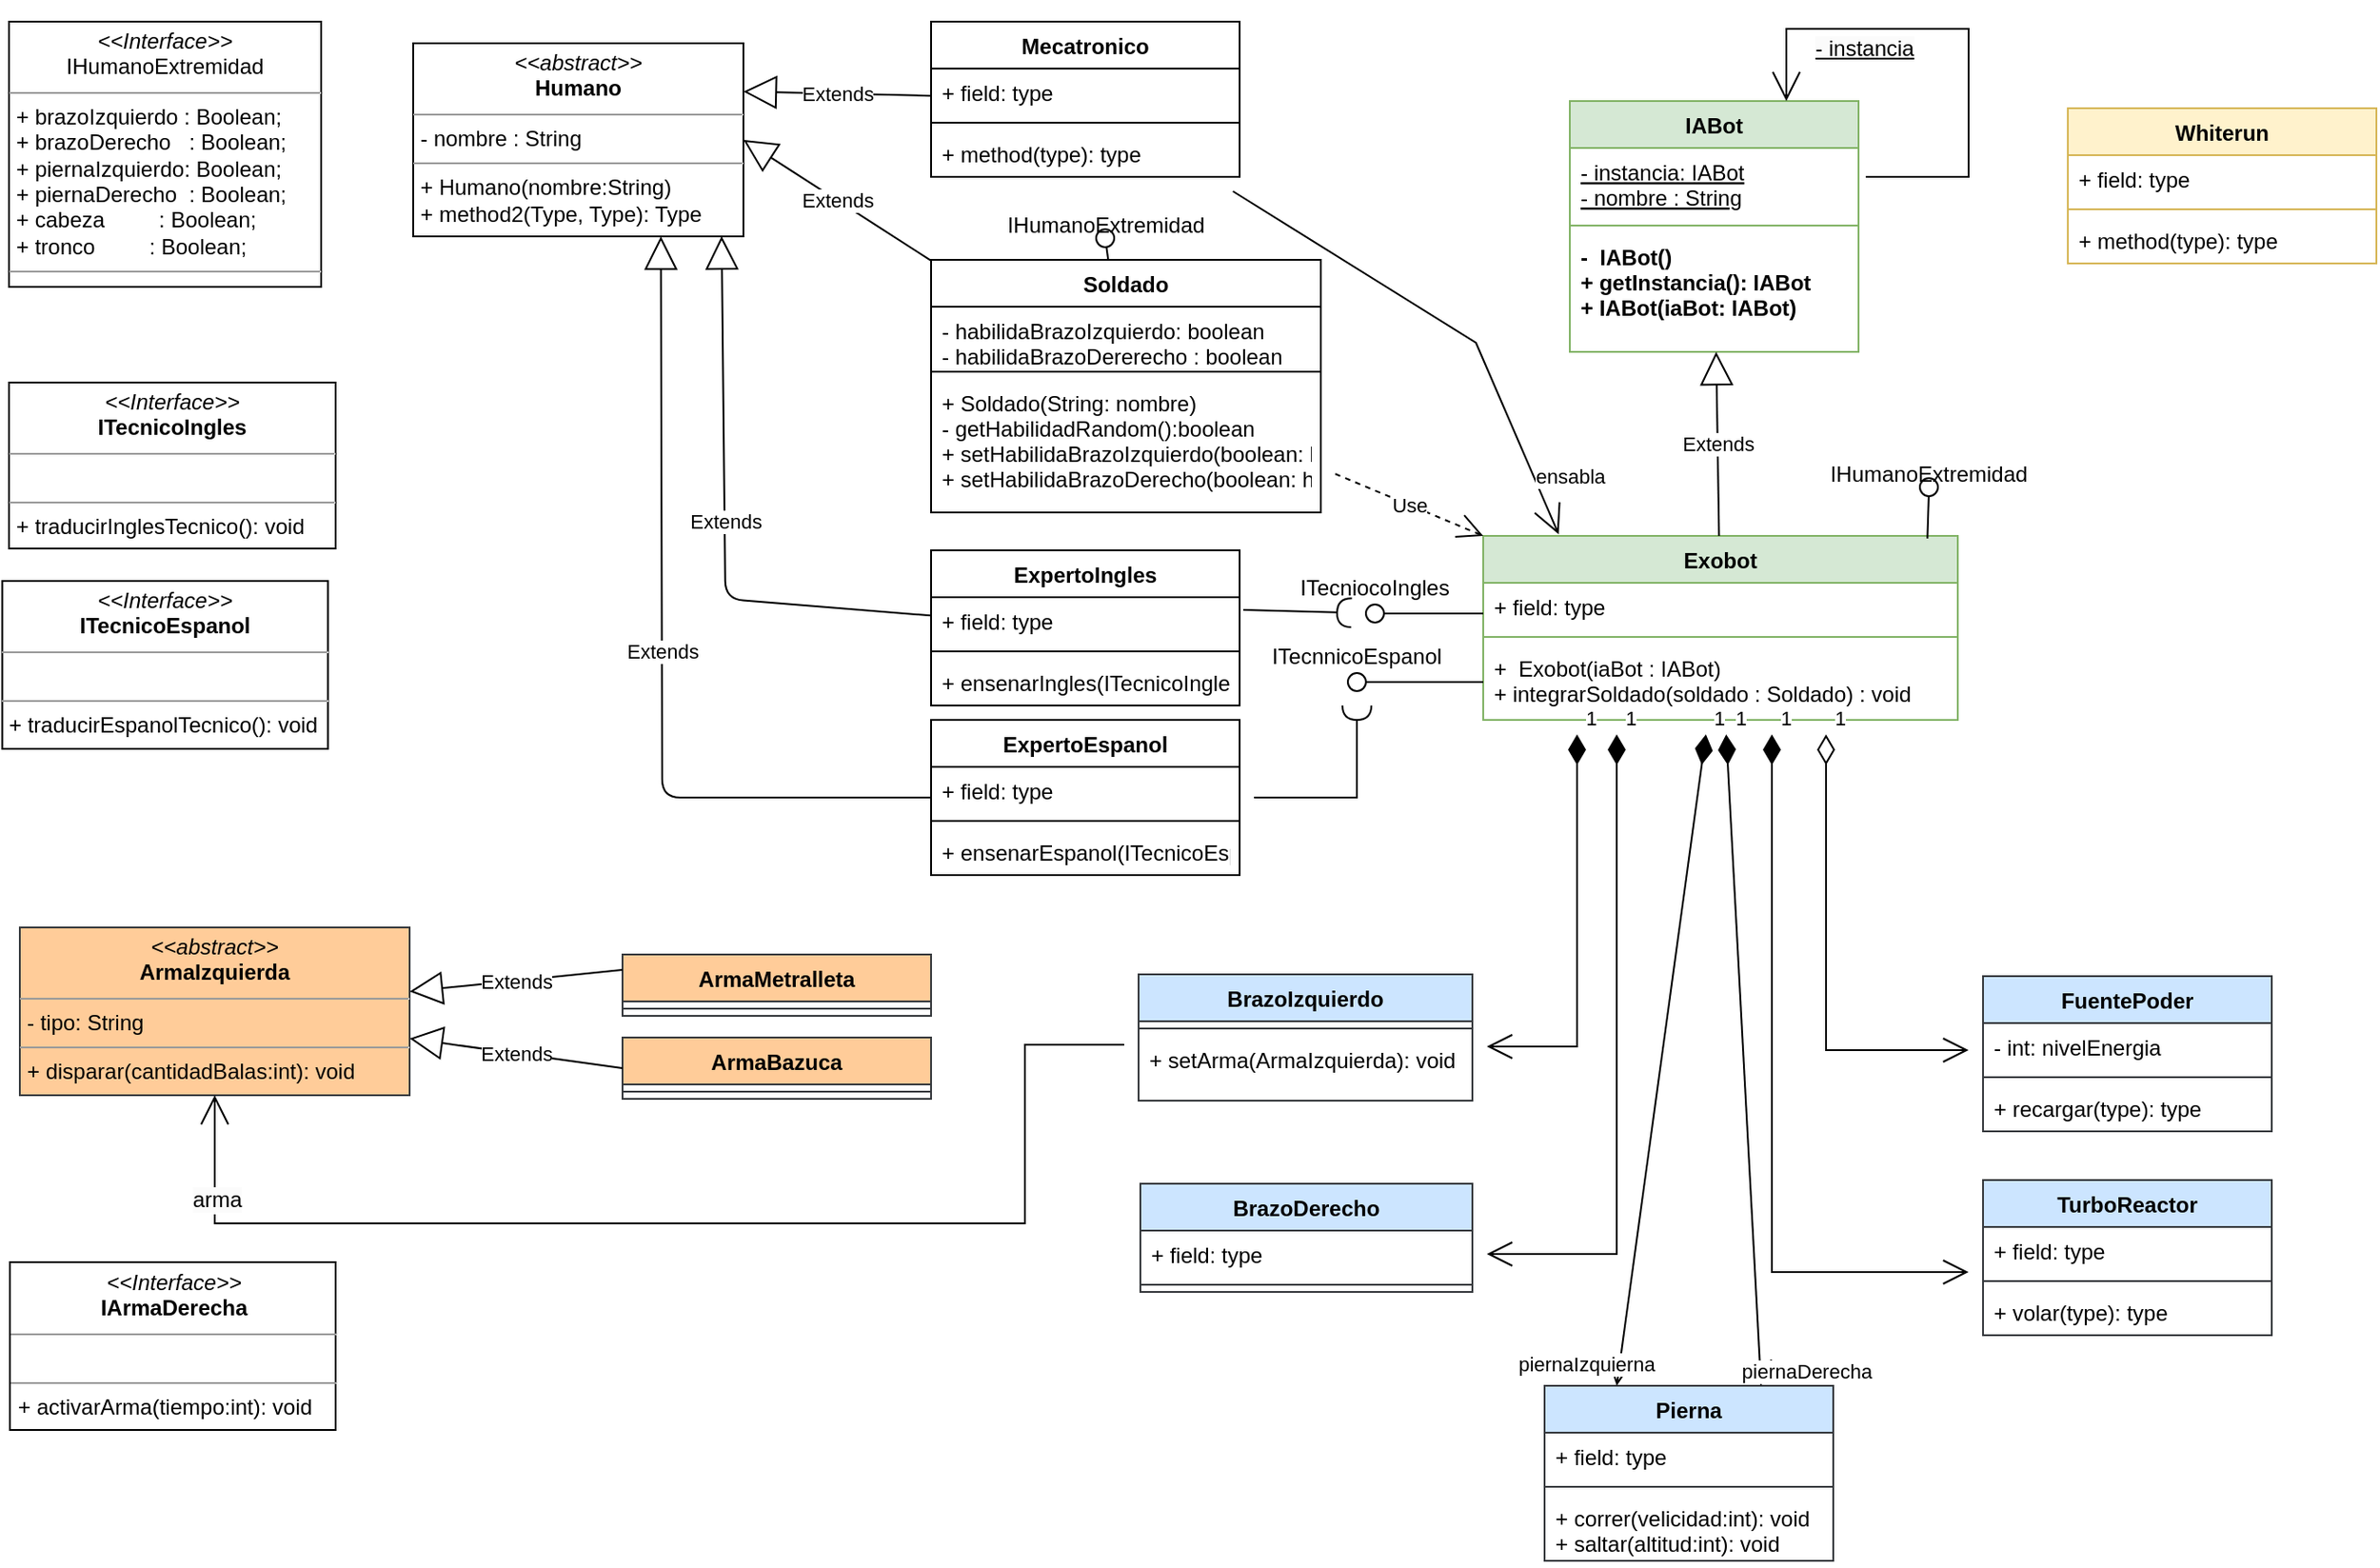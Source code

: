 <mxfile>
    <diagram id="eW3q4ieRanPk6iBj8h7B" name="Page-1">
        <mxGraphModel dx="2161" dy="750" grid="0" gridSize="10" guides="1" tooltips="1" connect="1" arrows="1" fold="1" page="1" pageScale="1" pageWidth="850" pageHeight="1100" math="0" shadow="0">
            <root>
                <mxCell id="0"/>
                <mxCell id="1" parent="0"/>
                <mxCell id="2" value="IABot" style="swimlane;fontStyle=1;align=center;verticalAlign=top;childLayout=stackLayout;horizontal=1;startSize=26;horizontalStack=0;resizeParent=1;resizeParentMax=0;resizeLast=0;collapsible=1;marginBottom=0;fillColor=#d5e8d4;strokeColor=#82b366;" parent="1" vertex="1">
                    <mxGeometry x="354" y="99" width="160" height="139" as="geometry"/>
                </mxCell>
                <mxCell id="3" value="- instancia: IABot&#10;- nombre : String" style="text;strokeColor=none;fillColor=none;align=left;verticalAlign=top;spacingLeft=4;spacingRight=4;overflow=hidden;rotatable=0;points=[[0,0.5],[1,0.5]];portConstraint=eastwest;fontStyle=4" parent="2" vertex="1">
                    <mxGeometry y="26" width="160" height="39" as="geometry"/>
                </mxCell>
                <mxCell id="4" value="" style="line;strokeWidth=1;fillColor=none;align=left;verticalAlign=middle;spacingTop=-1;spacingLeft=3;spacingRight=3;rotatable=0;labelPosition=right;points=[];portConstraint=eastwest;strokeColor=inherit;" parent="2" vertex="1">
                    <mxGeometry y="65" width="160" height="8" as="geometry"/>
                </mxCell>
                <mxCell id="114" style="edgeStyle=none;rounded=0;orthogonalLoop=1;jettySize=auto;html=1;entryX=0.75;entryY=0;entryDx=0;entryDy=0;endArrow=open;startSize=14;endSize=14;sourcePerimeterSpacing=8;targetPerimeterSpacing=8;" parent="2" target="2" edge="1">
                    <mxGeometry relative="1" as="geometry">
                        <mxPoint x="164" y="42" as="sourcePoint"/>
                        <Array as="points">
                            <mxPoint x="221" y="42"/>
                            <mxPoint x="221" y="-40"/>
                            <mxPoint x="120" y="-40"/>
                        </Array>
                    </mxGeometry>
                </mxCell>
                <mxCell id="115" value="&lt;span style=&quot;font-size: 12px; text-align: left; background-color: rgb(251, 251, 251); text-decoration-line: underline;&quot;&gt;- instancia&lt;/span&gt;" style="edgeLabel;html=1;align=center;verticalAlign=middle;resizable=0;points=[];" parent="114" vertex="1" connectable="0">
                    <mxGeometry x="-0.443" y="-2" relative="1" as="geometry">
                        <mxPoint x="-60" y="-50" as="offset"/>
                    </mxGeometry>
                </mxCell>
                <mxCell id="5" value="-  IABot()&#10;+ getInstancia(): IABot&#10;+ IABot(iaBot: IABot)" style="text;strokeColor=none;fillColor=none;align=left;verticalAlign=top;spacingLeft=4;spacingRight=4;overflow=hidden;rotatable=0;points=[[0,0.5],[1,0.5]];portConstraint=eastwest;fontStyle=1" parent="2" vertex="1">
                    <mxGeometry y="73" width="160" height="66" as="geometry"/>
                </mxCell>
                <mxCell id="6" value="Exobot" style="swimlane;fontStyle=1;align=center;verticalAlign=top;childLayout=stackLayout;horizontal=1;startSize=26;horizontalStack=0;resizeParent=1;resizeParentMax=0;resizeLast=0;collapsible=1;marginBottom=0;fillColor=#d5e8d4;strokeColor=#82b366;" parent="1" vertex="1">
                    <mxGeometry x="306" y="340" width="263" height="102" as="geometry"/>
                </mxCell>
                <mxCell id="7" value="+ field: type" style="text;strokeColor=none;fillColor=none;align=left;verticalAlign=top;spacingLeft=4;spacingRight=4;overflow=hidden;rotatable=0;points=[[0,0.5],[1,0.5]];portConstraint=eastwest;" parent="6" vertex="1">
                    <mxGeometry y="26" width="263" height="26" as="geometry"/>
                </mxCell>
                <mxCell id="8" value="" style="line;strokeWidth=1;fillColor=none;align=left;verticalAlign=middle;spacingTop=-1;spacingLeft=3;spacingRight=3;rotatable=0;labelPosition=right;points=[];portConstraint=eastwest;strokeColor=inherit;" parent="6" vertex="1">
                    <mxGeometry y="52" width="263" height="8" as="geometry"/>
                </mxCell>
                <mxCell id="9" value="+  Exobot(iaBot : IABot)&#10;+ integrarSoldado(soldado : Soldado) : void" style="text;strokeColor=none;fillColor=none;align=left;verticalAlign=top;spacingLeft=4;spacingRight=4;overflow=hidden;rotatable=0;points=[[0,0.5],[1,0.5]];portConstraint=eastwest;" parent="6" vertex="1">
                    <mxGeometry y="60" width="263" height="42" as="geometry"/>
                </mxCell>
                <mxCell id="12" value="Extends" style="endArrow=block;endSize=16;endFill=0;html=1;" parent="1" source="6" target="2" edge="1">
                    <mxGeometry width="160" relative="1" as="geometry">
                        <mxPoint x="355" y="247" as="sourcePoint"/>
                        <mxPoint x="544" y="267" as="targetPoint"/>
                    </mxGeometry>
                </mxCell>
                <mxCell id="13" value="FuentePoder" style="swimlane;fontStyle=1;align=center;verticalAlign=top;childLayout=stackLayout;horizontal=1;startSize=26;horizontalStack=0;resizeParent=1;resizeParentMax=0;resizeLast=0;collapsible=1;marginBottom=0;fillColor=#cce5ff;strokeColor=#36393d;" parent="1" vertex="1">
                    <mxGeometry x="583" y="584" width="160" height="86" as="geometry"/>
                </mxCell>
                <mxCell id="14" value="- int: nivelEnergia" style="text;strokeColor=none;fillColor=none;align=left;verticalAlign=top;spacingLeft=4;spacingRight=4;overflow=hidden;rotatable=0;points=[[0,0.5],[1,0.5]];portConstraint=eastwest;" parent="13" vertex="1">
                    <mxGeometry y="26" width="160" height="26" as="geometry"/>
                </mxCell>
                <mxCell id="15" value="" style="line;strokeWidth=1;fillColor=none;align=left;verticalAlign=middle;spacingTop=-1;spacingLeft=3;spacingRight=3;rotatable=0;labelPosition=right;points=[];portConstraint=eastwest;strokeColor=inherit;" parent="13" vertex="1">
                    <mxGeometry y="52" width="160" height="8" as="geometry"/>
                </mxCell>
                <mxCell id="16" value="+ recargar(type): type" style="text;strokeColor=none;fillColor=none;align=left;verticalAlign=top;spacingLeft=4;spacingRight=4;overflow=hidden;rotatable=0;points=[[0,0.5],[1,0.5]];portConstraint=eastwest;" parent="13" vertex="1">
                    <mxGeometry y="60" width="160" height="26" as="geometry"/>
                </mxCell>
                <mxCell id="18" value="&lt;p style=&quot;margin:0px;margin-top:4px;text-align:center;&quot;&gt;&lt;i&gt;&amp;lt;&amp;lt;Interface&amp;gt;&amp;gt;&lt;/i&gt;&lt;br&gt;&lt;b&gt;ITecnicoIngles&lt;/b&gt;&lt;/p&gt;&lt;hr size=&quot;1&quot;&gt;&lt;p style=&quot;margin:0px;margin-left:4px;&quot;&gt;&lt;br&gt;&lt;/p&gt;&lt;hr size=&quot;1&quot;&gt;&lt;p style=&quot;margin:0px;margin-left:4px;&quot;&gt;&lt;/p&gt;&lt;p style=&quot;margin:0px;margin-left:4px;&quot;&gt;+ traducirInglesTecnico(): void&lt;/p&gt;" style="verticalAlign=top;align=left;overflow=fill;fontSize=12;fontFamily=Helvetica;html=1;" parent="1" vertex="1">
                    <mxGeometry x="-511" y="255" width="181" height="92" as="geometry"/>
                </mxCell>
                <mxCell id="19" value="&lt;p style=&quot;margin:0px;margin-top:4px;text-align:center;&quot;&gt;&lt;i&gt;&amp;lt;&amp;lt;abstract&amp;gt;&amp;gt;&lt;/i&gt;&lt;br&gt;&lt;b&gt;Humano&lt;/b&gt;&lt;/p&gt;&lt;hr size=&quot;1&quot;&gt;&lt;p style=&quot;margin:0px;margin-left:4px;&quot;&gt;- nombre : String&lt;br&gt;&lt;/p&gt;&lt;hr size=&quot;1&quot;&gt;&lt;p style=&quot;margin:0px;margin-left:4px;&quot;&gt;+ Humano(nombre:String)&lt;br&gt;+ method2(Type, Type): Type&lt;/p&gt;" style="verticalAlign=top;align=left;overflow=fill;fontSize=12;fontFamily=Helvetica;html=1;" parent="1" vertex="1">
                    <mxGeometry x="-287" y="67" width="183" height="107" as="geometry"/>
                </mxCell>
                <mxCell id="20" value="&lt;p style=&quot;margin:0px;margin-top:4px;text-align:center;&quot;&gt;&lt;i&gt;&amp;lt;&amp;lt;Interface&amp;gt;&amp;gt;&lt;/i&gt;&lt;br&gt;&lt;span style=&quot;&quot;&gt;IHumanoExtremidad&lt;/span&gt;&lt;br&gt;&lt;/p&gt;&lt;hr size=&quot;1&quot;&gt;&lt;p style=&quot;margin:0px;margin-left:4px;&quot;&gt;&lt;span style=&quot;background-color: initial;&quot;&gt;+ brazoIzquierdo : Boolean;&lt;/span&gt;&lt;br&gt;&lt;/p&gt;&lt;p style=&quot;margin:0px;margin-left:4px;&quot;&gt;+ brazoDerecho&amp;nbsp; &amp;nbsp;: Boolean;&lt;/p&gt;&lt;p style=&quot;margin:0px;margin-left:4px;&quot;&gt;+ piernaIzquierdo: Boolean;&lt;/p&gt;&lt;p style=&quot;margin:0px;margin-left:4px;&quot;&gt;+ piernaDerecho&amp;nbsp; : Boolean;&lt;/p&gt;&lt;p style=&quot;margin:0px;margin-left:4px;&quot;&gt;+ cabeza&amp;nbsp; &amp;nbsp; &amp;nbsp; &amp;nbsp; &amp;nbsp;: Boolean;&lt;/p&gt;&lt;p style=&quot;margin:0px;margin-left:4px;&quot;&gt;+ tronco&amp;nbsp; &amp;nbsp; &amp;nbsp; &amp;nbsp; &amp;nbsp;: Boolean;&lt;/p&gt;&lt;hr size=&quot;1&quot;&gt;&lt;p style=&quot;margin:0px;margin-left:4px;&quot;&gt;&lt;br&gt;&lt;/p&gt;" style="verticalAlign=top;align=left;overflow=fill;fontSize=12;fontFamily=Helvetica;html=1;" parent="1" vertex="1">
                    <mxGeometry x="-511" y="55" width="173" height="147" as="geometry"/>
                </mxCell>
                <mxCell id="27" value="" style="rounded=0;orthogonalLoop=1;jettySize=auto;html=1;endArrow=none;endFill=0;sketch=0;sourcePerimeterSpacing=0;targetPerimeterSpacing=0;startSize=14;endSize=14;curved=1;exitX=0.936;exitY=0.014;exitDx=0;exitDy=0;exitPerimeter=0;" parent="1" source="6" target="29" edge="1">
                    <mxGeometry relative="1" as="geometry">
                        <mxPoint x="425" y="308" as="sourcePoint"/>
                    </mxGeometry>
                </mxCell>
                <mxCell id="28" value="" style="rounded=0;orthogonalLoop=1;jettySize=auto;html=1;endArrow=halfCircle;endFill=0;endSize=6;strokeWidth=1;sketch=0;sourcePerimeterSpacing=8;targetPerimeterSpacing=8;curved=1;" parent="1" target="31" edge="1">
                    <mxGeometry relative="1" as="geometry">
                        <mxPoint x="173" y="381" as="sourcePoint"/>
                        <mxPoint x="28" y="304" as="targetPoint"/>
                    </mxGeometry>
                </mxCell>
                <mxCell id="29" value="IHumanoExtremidad&lt;br&gt;&lt;br&gt;" style="ellipse;whiteSpace=wrap;html=1;align=center;aspect=fixed;resizable=0;points=[];outlineConnect=0;sketch=0;" parent="1" vertex="1">
                    <mxGeometry x="548" y="308" width="10" height="10" as="geometry"/>
                </mxCell>
                <mxCell id="30" value="" style="rounded=0;orthogonalLoop=1;jettySize=auto;html=1;endArrow=none;endFill=0;sketch=0;sourcePerimeterSpacing=0;targetPerimeterSpacing=0;startSize=14;endSize=14;curved=1;" parent="1" target="31" edge="1">
                    <mxGeometry relative="1" as="geometry">
                        <mxPoint x="306" y="383" as="sourcePoint"/>
                    </mxGeometry>
                </mxCell>
                <mxCell id="31" value="ITecniocoIngles&lt;br&gt;&lt;br&gt;&lt;br&gt;" style="ellipse;whiteSpace=wrap;html=1;align=center;aspect=fixed;resizable=0;points=[];outlineConnect=0;sketch=0;" parent="1" vertex="1">
                    <mxGeometry x="241" y="378" width="10" height="10" as="geometry"/>
                </mxCell>
                <mxCell id="45" value="Soldado" style="swimlane;fontStyle=1;align=center;verticalAlign=top;childLayout=stackLayout;horizontal=1;startSize=26;horizontalStack=0;resizeParent=1;resizeParentMax=0;resizeLast=0;collapsible=1;marginBottom=0;" parent="1" vertex="1">
                    <mxGeometry y="187" width="216" height="140" as="geometry"/>
                </mxCell>
                <mxCell id="46" value="- habilidaBrazoIzquierdo: boolean&#10;- habilidaBrazoDererecho : boolean" style="text;strokeColor=none;fillColor=none;align=left;verticalAlign=top;spacingLeft=4;spacingRight=4;overflow=hidden;rotatable=0;points=[[0,0.5],[1,0.5]];portConstraint=eastwest;" parent="45" vertex="1">
                    <mxGeometry y="26" width="216" height="32" as="geometry"/>
                </mxCell>
                <mxCell id="47" value="" style="line;strokeWidth=1;fillColor=none;align=left;verticalAlign=middle;spacingTop=-1;spacingLeft=3;spacingRight=3;rotatable=0;labelPosition=right;points=[];portConstraint=eastwest;strokeColor=inherit;" parent="45" vertex="1">
                    <mxGeometry y="58" width="216" height="8" as="geometry"/>
                </mxCell>
                <mxCell id="48" value="+ Soldado(String: nombre)&#10;- getHabilidadRandom():boolean&#10;+ setHabilidaBrazoIzquierdo(boolean: habilidadBrazoIzquierdo):void&#10;+ setHabilidaBrazoDerecho(boolean: habilidadBrazoDerecho): void" style="text;strokeColor=none;fillColor=none;align=left;verticalAlign=top;spacingLeft=4;spacingRight=4;overflow=hidden;rotatable=0;points=[[0,0.5],[1,0.5]];portConstraint=eastwest;" parent="45" vertex="1">
                    <mxGeometry y="66" width="216" height="74" as="geometry"/>
                </mxCell>
                <mxCell id="50" value="Extends" style="endArrow=block;endSize=16;endFill=0;html=1;entryX=1;entryY=0.5;entryDx=0;entryDy=0;startArrow=none;" parent="1" source="45" target="19" edge="1">
                    <mxGeometry width="160" relative="1" as="geometry">
                        <mxPoint x="-35" y="200" as="sourcePoint"/>
                        <mxPoint x="338" y="172" as="targetPoint"/>
                    </mxGeometry>
                </mxCell>
                <mxCell id="56" value="Use" style="endArrow=open;endSize=12;dashed=1;html=1;rounded=0;sourcePerimeterSpacing=8;targetPerimeterSpacing=8;entryX=0;entryY=0;entryDx=0;entryDy=0;" parent="1" source="45" target="6" edge="1">
                    <mxGeometry width="160" relative="1" as="geometry">
                        <mxPoint x="262" y="366" as="sourcePoint"/>
                        <mxPoint x="290" y="271" as="targetPoint"/>
                    </mxGeometry>
                </mxCell>
                <mxCell id="57" value="Mecatronico" style="swimlane;fontStyle=1;align=center;verticalAlign=top;childLayout=stackLayout;horizontal=1;startSize=26;horizontalStack=0;resizeParent=1;resizeParentMax=0;resizeLast=0;collapsible=1;marginBottom=0;" parent="1" vertex="1">
                    <mxGeometry y="55" width="171" height="86" as="geometry"/>
                </mxCell>
                <mxCell id="58" value="+ field: type" style="text;strokeColor=none;fillColor=none;align=left;verticalAlign=top;spacingLeft=4;spacingRight=4;overflow=hidden;rotatable=0;points=[[0,0.5],[1,0.5]];portConstraint=eastwest;" parent="57" vertex="1">
                    <mxGeometry y="26" width="171" height="26" as="geometry"/>
                </mxCell>
                <mxCell id="59" value="" style="line;strokeWidth=1;fillColor=none;align=left;verticalAlign=middle;spacingTop=-1;spacingLeft=3;spacingRight=3;rotatable=0;labelPosition=right;points=[];portConstraint=eastwest;strokeColor=inherit;" parent="57" vertex="1">
                    <mxGeometry y="52" width="171" height="8" as="geometry"/>
                </mxCell>
                <mxCell id="60" value="+ method(type): type" style="text;strokeColor=none;fillColor=none;align=left;verticalAlign=top;spacingLeft=4;spacingRight=4;overflow=hidden;rotatable=0;points=[[0,0.5],[1,0.5]];portConstraint=eastwest;" parent="57" vertex="1">
                    <mxGeometry y="60" width="171" height="26" as="geometry"/>
                </mxCell>
                <mxCell id="61" value="Extends" style="endArrow=block;endSize=16;endFill=0;html=1;entryX=1;entryY=0.25;entryDx=0;entryDy=0;" parent="1" source="57" target="19" edge="1">
                    <mxGeometry width="160" relative="1" as="geometry">
                        <mxPoint x="2.5" y="226.314" as="sourcePoint"/>
                        <mxPoint x="-120" y="394" as="targetPoint"/>
                    </mxGeometry>
                </mxCell>
                <mxCell id="63" value="ensabla" style="edgeStyle=none;orthogonalLoop=1;jettySize=auto;html=1;rounded=0;endArrow=open;startSize=14;endSize=14;sourcePerimeterSpacing=8;targetPerimeterSpacing=8;entryX=0.159;entryY=-0.009;entryDx=0;entryDy=0;entryPerimeter=0;" parent="1" source="57" target="6" edge="1">
                    <mxGeometry x="0.806" y="18" width="140" relative="1" as="geometry">
                        <mxPoint x="276" y="562" as="sourcePoint"/>
                        <mxPoint x="416" y="562" as="targetPoint"/>
                        <Array as="points">
                            <mxPoint x="302" y="233"/>
                        </Array>
                        <mxPoint as="offset"/>
                    </mxGeometry>
                </mxCell>
                <mxCell id="64" value="BrazoIzquierdo" style="swimlane;fontStyle=1;align=center;verticalAlign=top;childLayout=stackLayout;horizontal=1;startSize=26;horizontalStack=0;resizeParent=1;resizeParentMax=0;resizeLast=0;collapsible=1;marginBottom=0;fillColor=#cce5ff;strokeColor=#36393d;" parent="1" vertex="1">
                    <mxGeometry x="115" y="583" width="185" height="70" as="geometry"/>
                </mxCell>
                <mxCell id="66" value="" style="line;strokeWidth=1;fillColor=none;align=left;verticalAlign=middle;spacingTop=-1;spacingLeft=3;spacingRight=3;rotatable=0;labelPosition=right;points=[];portConstraint=eastwest;strokeColor=inherit;" parent="64" vertex="1">
                    <mxGeometry y="26" width="185" height="8" as="geometry"/>
                </mxCell>
                <mxCell id="67" value="+ setArma(ArmaIzquierda): void" style="text;strokeColor=none;fillColor=none;align=left;verticalAlign=top;spacingLeft=4;spacingRight=4;overflow=hidden;rotatable=0;points=[[0,0.5],[1,0.5]];portConstraint=eastwest;" parent="64" vertex="1">
                    <mxGeometry y="34" width="185" height="36" as="geometry"/>
                </mxCell>
                <mxCell id="69" value="1" style="endArrow=open;html=1;endSize=12;startArrow=diamondThin;startSize=14;startFill=1;edgeStyle=orthogonalEdgeStyle;align=left;verticalAlign=bottom;rounded=0;sourcePerimeterSpacing=8;targetPerimeterSpacing=8;" parent="1" source="6" target="70" edge="1">
                    <mxGeometry x="-1" y="3" relative="1" as="geometry">
                        <mxPoint x="378" y="694" as="sourcePoint"/>
                        <mxPoint x="434" y="746" as="targetPoint"/>
                        <Array as="points">
                            <mxPoint x="380" y="738"/>
                        </Array>
                    </mxGeometry>
                </mxCell>
                <mxCell id="70" value="BrazoDerecho" style="swimlane;fontStyle=1;align=center;verticalAlign=top;childLayout=stackLayout;horizontal=1;startSize=26;horizontalStack=0;resizeParent=1;resizeParentMax=0;resizeLast=0;collapsible=1;marginBottom=0;fillColor=#cce5ff;strokeColor=#36393d;" parent="1" vertex="1">
                    <mxGeometry x="116" y="699" width="184" height="60" as="geometry"/>
                </mxCell>
                <mxCell id="71" value="+ field: type" style="text;strokeColor=none;fillColor=none;align=left;verticalAlign=top;spacingLeft=4;spacingRight=4;overflow=hidden;rotatable=0;points=[[0,0.5],[1,0.5]];portConstraint=eastwest;" parent="70" vertex="1">
                    <mxGeometry y="26" width="184" height="26" as="geometry"/>
                </mxCell>
                <mxCell id="72" value="" style="line;strokeWidth=1;fillColor=none;align=left;verticalAlign=middle;spacingTop=-1;spacingLeft=3;spacingRight=3;rotatable=0;labelPosition=right;points=[];portConstraint=eastwest;strokeColor=inherit;" parent="70" vertex="1">
                    <mxGeometry y="52" width="184" height="8" as="geometry"/>
                </mxCell>
                <mxCell id="74" value="Pierna" style="swimlane;fontStyle=1;align=center;verticalAlign=top;childLayout=stackLayout;horizontal=1;startSize=26;horizontalStack=0;resizeParent=1;resizeParentMax=0;resizeLast=0;collapsible=1;marginBottom=0;fillColor=#cce5ff;strokeColor=#36393d;" parent="1" vertex="1">
                    <mxGeometry x="340" y="811" width="160" height="97" as="geometry"/>
                </mxCell>
                <mxCell id="75" value="+ field: type" style="text;strokeColor=none;fillColor=none;align=left;verticalAlign=top;spacingLeft=4;spacingRight=4;overflow=hidden;rotatable=0;points=[[0,0.5],[1,0.5]];portConstraint=eastwest;" parent="74" vertex="1">
                    <mxGeometry y="26" width="160" height="26" as="geometry"/>
                </mxCell>
                <mxCell id="76" value="" style="line;strokeWidth=1;fillColor=none;align=left;verticalAlign=middle;spacingTop=-1;spacingLeft=3;spacingRight=3;rotatable=0;labelPosition=right;points=[];portConstraint=eastwest;strokeColor=inherit;" parent="74" vertex="1">
                    <mxGeometry y="52" width="160" height="8" as="geometry"/>
                </mxCell>
                <mxCell id="77" value="+ correr(velicidad:int): void&#10;+ saltar(altitud:int): void" style="text;strokeColor=none;fillColor=none;align=left;verticalAlign=top;spacingLeft=4;spacingRight=4;overflow=hidden;rotatable=0;points=[[0,0.5],[1,0.5]];portConstraint=eastwest;" parent="74" vertex="1">
                    <mxGeometry y="60" width="160" height="37" as="geometry"/>
                </mxCell>
                <mxCell id="78" value="1" style="endArrow=open;html=1;endSize=12;startArrow=diamondThin;startSize=14;startFill=1;align=left;verticalAlign=bottom;rounded=0;sourcePerimeterSpacing=8;targetPerimeterSpacing=8;entryX=0.25;entryY=0;entryDx=0;entryDy=0;" parent="1" source="6" target="74" edge="1">
                    <mxGeometry x="-1" y="3" relative="1" as="geometry">
                        <mxPoint x="375" y="404" as="sourcePoint"/>
                        <mxPoint x="372" y="832" as="targetPoint"/>
                    </mxGeometry>
                </mxCell>
                <mxCell id="86" value="piernaIzquierna" style="edgeLabel;html=1;align=center;verticalAlign=middle;resizable=0;points=[];" parent="78" vertex="1" connectable="0">
                    <mxGeometry x="-0.273" y="1" relative="1" as="geometry">
                        <mxPoint x="-50" y="217" as="offset"/>
                    </mxGeometry>
                </mxCell>
                <mxCell id="79" value="1" style="endArrow=open;html=1;endSize=12;startArrow=diamondThin;startSize=14;startFill=1;align=left;verticalAlign=bottom;rounded=0;sourcePerimeterSpacing=8;targetPerimeterSpacing=8;entryX=0.75;entryY=0;entryDx=0;entryDy=0;" parent="1" source="6" target="74" edge="1">
                    <mxGeometry x="-1" y="3" relative="1" as="geometry">
                        <mxPoint x="390" y="403" as="sourcePoint"/>
                        <mxPoint x="388" y="831" as="targetPoint"/>
                        <Array as="points"/>
                    </mxGeometry>
                </mxCell>
                <mxCell id="85" value="piernaDerecha" style="edgeLabel;html=1;align=center;verticalAlign=middle;resizable=0;points=[];" parent="79" vertex="1" connectable="0">
                    <mxGeometry x="-0.4" y="3" relative="1" as="geometry">
                        <mxPoint x="35" y="245" as="offset"/>
                    </mxGeometry>
                </mxCell>
                <mxCell id="80" value="TurboReactor" style="swimlane;fontStyle=1;align=center;verticalAlign=top;childLayout=stackLayout;horizontal=1;startSize=26;horizontalStack=0;resizeParent=1;resizeParentMax=0;resizeLast=0;collapsible=1;marginBottom=0;fillColor=#cce5ff;strokeColor=#36393d;" parent="1" vertex="1">
                    <mxGeometry x="583" y="697" width="160" height="86" as="geometry"/>
                </mxCell>
                <mxCell id="81" value="+ field: type" style="text;strokeColor=none;fillColor=none;align=left;verticalAlign=top;spacingLeft=4;spacingRight=4;overflow=hidden;rotatable=0;points=[[0,0.5],[1,0.5]];portConstraint=eastwest;" parent="80" vertex="1">
                    <mxGeometry y="26" width="160" height="26" as="geometry"/>
                </mxCell>
                <mxCell id="82" value="" style="line;strokeWidth=1;fillColor=none;align=left;verticalAlign=middle;spacingTop=-1;spacingLeft=3;spacingRight=3;rotatable=0;labelPosition=right;points=[];portConstraint=eastwest;strokeColor=inherit;" parent="80" vertex="1">
                    <mxGeometry y="52" width="160" height="8" as="geometry"/>
                </mxCell>
                <mxCell id="83" value="+ volar(type): type" style="text;strokeColor=none;fillColor=none;align=left;verticalAlign=top;spacingLeft=4;spacingRight=4;overflow=hidden;rotatable=0;points=[[0,0.5],[1,0.5]];portConstraint=eastwest;" parent="80" vertex="1">
                    <mxGeometry y="60" width="160" height="26" as="geometry"/>
                </mxCell>
                <mxCell id="84" value="1" style="endArrow=open;html=1;endSize=12;startArrow=diamondThin;startSize=14;startFill=1;edgeStyle=orthogonalEdgeStyle;align=left;verticalAlign=bottom;rounded=0;sourcePerimeterSpacing=8;targetPerimeterSpacing=8;" parent="1" source="6" target="64" edge="1">
                    <mxGeometry x="-1" y="3" relative="1" as="geometry">
                        <mxPoint x="390" y="414" as="sourcePoint"/>
                        <mxPoint x="310" y="748" as="targetPoint"/>
                        <Array as="points">
                            <mxPoint x="358" y="623"/>
                        </Array>
                    </mxGeometry>
                </mxCell>
                <mxCell id="87" value="1" style="endArrow=open;html=1;endSize=12;startArrow=diamondThin;startSize=14;startFill=1;edgeStyle=orthogonalEdgeStyle;align=left;verticalAlign=bottom;rounded=0;sourcePerimeterSpacing=8;targetPerimeterSpacing=8;" parent="1" source="6" target="80" edge="1">
                    <mxGeometry x="-1" y="3" relative="1" as="geometry">
                        <mxPoint x="370" y="414" as="sourcePoint"/>
                        <mxPoint x="310" y="748" as="targetPoint"/>
                        <Array as="points">
                            <mxPoint x="466" y="748"/>
                        </Array>
                    </mxGeometry>
                </mxCell>
                <mxCell id="88" value="1" style="endArrow=open;html=1;endSize=12;startArrow=diamondThin;startSize=14;startFill=0;edgeStyle=orthogonalEdgeStyle;align=left;verticalAlign=bottom;rounded=0;sourcePerimeterSpacing=8;targetPerimeterSpacing=8;" parent="1" source="6" target="14" edge="1">
                    <mxGeometry x="-1" y="3" relative="1" as="geometry">
                        <mxPoint x="484" y="487" as="sourcePoint"/>
                        <mxPoint x="644" y="487" as="targetPoint"/>
                        <Array as="points">
                            <mxPoint x="496" y="625"/>
                        </Array>
                    </mxGeometry>
                </mxCell>
                <mxCell id="89" value="ExpertoIngles" style="swimlane;fontStyle=1;align=center;verticalAlign=top;childLayout=stackLayout;horizontal=1;startSize=26;horizontalStack=0;resizeParent=1;resizeParentMax=0;resizeLast=0;collapsible=1;marginBottom=0;" parent="1" vertex="1">
                    <mxGeometry y="348" width="171" height="86" as="geometry"/>
                </mxCell>
                <mxCell id="90" value="+ field: type" style="text;strokeColor=none;fillColor=none;align=left;verticalAlign=top;spacingLeft=4;spacingRight=4;overflow=hidden;rotatable=0;points=[[0,0.5],[1,0.5]];portConstraint=eastwest;" parent="89" vertex="1">
                    <mxGeometry y="26" width="171" height="26" as="geometry"/>
                </mxCell>
                <mxCell id="91" value="" style="line;strokeWidth=1;fillColor=none;align=left;verticalAlign=middle;spacingTop=-1;spacingLeft=3;spacingRight=3;rotatable=0;labelPosition=right;points=[];portConstraint=eastwest;strokeColor=inherit;" parent="89" vertex="1">
                    <mxGeometry y="52" width="171" height="8" as="geometry"/>
                </mxCell>
                <mxCell id="92" value="+ ensenarIngles(ITecnicoIngles): void" style="text;strokeColor=none;fillColor=none;align=left;verticalAlign=top;spacingLeft=4;spacingRight=4;overflow=hidden;rotatable=0;points=[[0,0.5],[1,0.5]];portConstraint=eastwest;" parent="89" vertex="1">
                    <mxGeometry y="60" width="171" height="26" as="geometry"/>
                </mxCell>
                <mxCell id="93" value="ExpertoEspanol" style="swimlane;fontStyle=1;align=center;verticalAlign=top;childLayout=stackLayout;horizontal=1;startSize=26;horizontalStack=0;resizeParent=1;resizeParentMax=0;resizeLast=0;collapsible=1;marginBottom=0;" parent="1" vertex="1">
                    <mxGeometry y="442" width="171" height="86" as="geometry"/>
                </mxCell>
                <mxCell id="94" value="+ field: type" style="text;strokeColor=none;fillColor=none;align=left;verticalAlign=top;spacingLeft=4;spacingRight=4;overflow=hidden;rotatable=0;points=[[0,0.5],[1,0.5]];portConstraint=eastwest;" parent="93" vertex="1">
                    <mxGeometry y="26" width="171" height="26" as="geometry"/>
                </mxCell>
                <mxCell id="95" value="" style="line;strokeWidth=1;fillColor=none;align=left;verticalAlign=middle;spacingTop=-1;spacingLeft=3;spacingRight=3;rotatable=0;labelPosition=right;points=[];portConstraint=eastwest;strokeColor=inherit;" parent="93" vertex="1">
                    <mxGeometry y="52" width="171" height="8" as="geometry"/>
                </mxCell>
                <mxCell id="96" value="+ ensenarEspanol(ITecnicoEspanol): void" style="text;strokeColor=none;fillColor=none;align=left;verticalAlign=top;spacingLeft=4;spacingRight=4;overflow=hidden;rotatable=0;points=[[0,0.5],[1,0.5]];portConstraint=eastwest;" parent="93" vertex="1">
                    <mxGeometry y="60" width="171" height="26" as="geometry"/>
                </mxCell>
                <mxCell id="97" value="Extends" style="endArrow=block;endSize=16;endFill=0;html=1;entryX=0.75;entryY=1;entryDx=0;entryDy=0;" parent="1" source="93" target="19" edge="1">
                    <mxGeometry width="160" relative="1" as="geometry">
                        <mxPoint x="-78.031" y="453" as="sourcePoint"/>
                        <mxPoint x="-120" y="412.593" as="targetPoint"/>
                        <Array as="points">
                            <mxPoint x="-149" y="485"/>
                        </Array>
                    </mxGeometry>
                </mxCell>
                <mxCell id="98" value="Extends" style="endArrow=block;endSize=16;endFill=0;html=1;entryX=0.934;entryY=0.999;entryDx=0;entryDy=0;entryPerimeter=0;" parent="1" source="89" target="19" edge="1">
                    <mxGeometry width="160" relative="1" as="geometry">
                        <mxPoint x="-67.5" y="547" as="sourcePoint"/>
                        <mxPoint x="-162.75" y="464" as="targetPoint"/>
                        <Array as="points">
                            <mxPoint x="-114" y="375"/>
                        </Array>
                    </mxGeometry>
                </mxCell>
                <mxCell id="99" value="" style="rounded=0;orthogonalLoop=1;jettySize=auto;html=1;endArrow=halfCircle;endFill=0;endSize=6;strokeWidth=1;sketch=0;sourcePerimeterSpacing=8;targetPerimeterSpacing=8;edgeStyle=orthogonalEdgeStyle;" parent="1" source="93" target="111" edge="1">
                    <mxGeometry relative="1" as="geometry">
                        <mxPoint x="10.059" y="452.998" as="sourcePoint"/>
                        <mxPoint x="164" y="407" as="targetPoint"/>
                    </mxGeometry>
                </mxCell>
                <mxCell id="103" value="&lt;p style=&quot;margin:0px;margin-top:4px;text-align:center;&quot;&gt;&lt;i&gt;&amp;lt;&amp;lt;Interface&amp;gt;&amp;gt;&lt;/i&gt;&lt;br&gt;&lt;b&gt;ITecnicoEspanol&lt;/b&gt;&lt;/p&gt;&lt;hr size=&quot;1&quot;&gt;&lt;p style=&quot;margin:0px;margin-left:4px;&quot;&gt;&lt;br&gt;&lt;/p&gt;&lt;hr size=&quot;1&quot;&gt;&lt;p style=&quot;margin:0px;margin-left:4px;&quot;&gt;+ traducirEspanolTecnico(): void&lt;/p&gt;" style="verticalAlign=top;align=left;overflow=fill;fontSize=12;fontFamily=Helvetica;html=1;" parent="1" vertex="1">
                    <mxGeometry x="-514.75" y="365" width="180.5" height="93" as="geometry"/>
                </mxCell>
                <mxCell id="110" value="" style="rounded=0;orthogonalLoop=1;jettySize=auto;html=1;endArrow=none;endFill=0;sketch=0;sourcePerimeterSpacing=0;targetPerimeterSpacing=0;startSize=14;endSize=14;curved=1;exitX=0;exitY=0.5;exitDx=0;exitDy=0;" parent="1" source="9" target="111" edge="1">
                    <mxGeometry relative="1" as="geometry">
                        <mxPoint x="464" y="375" as="sourcePoint"/>
                    </mxGeometry>
                </mxCell>
                <mxCell id="111" value="ITecnnicoEspanol&lt;br&gt;&lt;br&gt;&lt;br&gt;" style="ellipse;whiteSpace=wrap;html=1;align=center;aspect=fixed;resizable=0;points=[];outlineConnect=0;sketch=0;" parent="1" vertex="1">
                    <mxGeometry x="231" y="416" width="10" height="10" as="geometry"/>
                </mxCell>
                <mxCell id="116" value="Whiterun" style="swimlane;fontStyle=1;align=center;verticalAlign=top;childLayout=stackLayout;horizontal=1;startSize=26;horizontalStack=0;resizeParent=1;resizeParentMax=0;resizeLast=0;collapsible=1;marginBottom=0;fillColor=#fff2cc;strokeColor=#d6b656;" parent="1" vertex="1">
                    <mxGeometry x="630" y="103" width="171" height="86" as="geometry"/>
                </mxCell>
                <mxCell id="117" value="+ field: type" style="text;strokeColor=none;fillColor=none;align=left;verticalAlign=top;spacingLeft=4;spacingRight=4;overflow=hidden;rotatable=0;points=[[0,0.5],[1,0.5]];portConstraint=eastwest;" parent="116" vertex="1">
                    <mxGeometry y="26" width="171" height="26" as="geometry"/>
                </mxCell>
                <mxCell id="118" value="" style="line;strokeWidth=1;fillColor=none;align=left;verticalAlign=middle;spacingTop=-1;spacingLeft=3;spacingRight=3;rotatable=0;labelPosition=right;points=[];portConstraint=eastwest;strokeColor=inherit;" parent="116" vertex="1">
                    <mxGeometry y="52" width="171" height="8" as="geometry"/>
                </mxCell>
                <mxCell id="119" value="+ method(type): type" style="text;strokeColor=none;fillColor=none;align=left;verticalAlign=top;spacingLeft=4;spacingRight=4;overflow=hidden;rotatable=0;points=[[0,0.5],[1,0.5]];portConstraint=eastwest;" parent="116" vertex="1">
                    <mxGeometry y="60" width="171" height="26" as="geometry"/>
                </mxCell>
                <mxCell id="126" value="" style="endArrow=none;endSize=16;endFill=0;html=1;" parent="1" source="45" target="41" edge="1">
                    <mxGeometry width="160" relative="1" as="geometry">
                        <mxPoint x="5.643" y="215" as="sourcePoint"/>
                        <mxPoint x="-103" y="156.5" as="targetPoint"/>
                    </mxGeometry>
                </mxCell>
                <mxCell id="41" value="IHumanoExtremidad&lt;br&gt;&lt;br&gt;" style="ellipse;whiteSpace=wrap;html=1;align=center;aspect=fixed;resizable=0;points=[];outlineConnect=0;sketch=0;" parent="1" vertex="1">
                    <mxGeometry x="91.5" y="170" width="10" height="10" as="geometry"/>
                </mxCell>
                <mxCell id="127" value="&lt;p style=&quot;margin:0px;margin-top:4px;text-align:center;&quot;&gt;&lt;i&gt;&amp;lt;&amp;lt;&lt;/i&gt;&lt;i style=&quot;border-color: var(--border-color);&quot;&gt;abstract&lt;/i&gt;&lt;i&gt;&amp;gt;&amp;gt;&lt;/i&gt;&lt;br&gt;&lt;b&gt;ArmaIzquierda&lt;/b&gt;&lt;/p&gt;&lt;hr size=&quot;1&quot;&gt;&lt;p style=&quot;margin:0px;margin-left:4px;&quot;&gt;- tipo: String&lt;br&gt;&lt;/p&gt;&lt;hr size=&quot;1&quot;&gt;&lt;p style=&quot;margin:0px;margin-left:4px;&quot;&gt;+&amp;nbsp;disparar(cantidadBalas:int): void&lt;/p&gt;" style="verticalAlign=top;align=left;overflow=fill;fontSize=12;fontFamily=Helvetica;html=1;fillColor=#ffcc99;strokeColor=#36393d;" parent="1" vertex="1">
                    <mxGeometry x="-505" y="557" width="216" height="93" as="geometry"/>
                </mxCell>
                <mxCell id="128" value="&lt;p style=&quot;margin:0px;margin-top:4px;text-align:center;&quot;&gt;&lt;i&gt;&amp;lt;&amp;lt;Interface&amp;gt;&amp;gt;&lt;/i&gt;&lt;br&gt;&lt;b&gt;IArmaDerecha&lt;/b&gt;&lt;/p&gt;&lt;hr size=&quot;1&quot;&gt;&lt;p style=&quot;margin:0px;margin-left:4px;&quot;&gt;&lt;br&gt;&lt;/p&gt;&lt;hr size=&quot;1&quot;&gt;&lt;p style=&quot;margin:0px;margin-left:4px;&quot;&gt;+ activarArma(tiempo:int): void&lt;br&gt;&lt;/p&gt;" style="verticalAlign=top;align=left;overflow=fill;fontSize=12;fontFamily=Helvetica;html=1;" parent="1" vertex="1">
                    <mxGeometry x="-510.5" y="742.5" width="180.5" height="93" as="geometry"/>
                </mxCell>
                <mxCell id="129" value="ArmaMetralleta" style="swimlane;fontStyle=1;align=center;verticalAlign=top;childLayout=stackLayout;horizontal=1;startSize=26;horizontalStack=0;resizeParent=1;resizeParentMax=0;resizeLast=0;collapsible=1;marginBottom=0;fillColor=#ffcc99;strokeColor=#36393d;" parent="1" vertex="1">
                    <mxGeometry x="-171" y="572" width="171" height="34" as="geometry"/>
                </mxCell>
                <mxCell id="131" value="" style="line;strokeWidth=1;fillColor=none;align=left;verticalAlign=middle;spacingTop=-1;spacingLeft=3;spacingRight=3;rotatable=0;labelPosition=right;points=[];portConstraint=eastwest;strokeColor=inherit;" parent="129" vertex="1">
                    <mxGeometry y="26" width="171" height="8" as="geometry"/>
                </mxCell>
                <mxCell id="136" value="ArmaBazuca" style="swimlane;fontStyle=1;align=center;verticalAlign=top;childLayout=stackLayout;horizontal=1;startSize=26;horizontalStack=0;resizeParent=1;resizeParentMax=0;resizeLast=0;collapsible=1;marginBottom=0;fillColor=#ffcc99;strokeColor=#36393d;" parent="1" vertex="1">
                    <mxGeometry x="-171" y="618" width="171" height="34" as="geometry"/>
                </mxCell>
                <mxCell id="138" value="" style="line;strokeWidth=1;fillColor=none;align=left;verticalAlign=middle;spacingTop=-1;spacingLeft=3;spacingRight=3;rotatable=0;labelPosition=right;points=[];portConstraint=eastwest;strokeColor=inherit;" parent="136" vertex="1">
                    <mxGeometry y="26" width="171" height="8" as="geometry"/>
                </mxCell>
                <mxCell id="146" value="Extends" style="endArrow=block;endSize=16;endFill=0;html=1;exitX=0;exitY=0.25;exitDx=0;exitDy=0;" parent="1" source="129" target="127" edge="1">
                    <mxGeometry width="160" relative="1" as="geometry">
                        <mxPoint x="10" y="106.082" as="sourcePoint"/>
                        <mxPoint x="-94" y="103.75" as="targetPoint"/>
                    </mxGeometry>
                </mxCell>
                <mxCell id="147" value="Extends" style="endArrow=block;endSize=16;endFill=0;html=1;exitX=0;exitY=0.5;exitDx=0;exitDy=0;" parent="1" source="136" target="127" edge="1">
                    <mxGeometry width="160" relative="1" as="geometry">
                        <mxPoint x="-161" y="590.5" as="sourcePoint"/>
                        <mxPoint x="-324.25" y="577.62" as="targetPoint"/>
                    </mxGeometry>
                </mxCell>
                <mxCell id="149" style="edgeStyle=orthogonalEdgeStyle;rounded=0;orthogonalLoop=1;jettySize=auto;html=1;endArrow=open;startSize=14;endSize=14;sourcePerimeterSpacing=8;targetPerimeterSpacing=8;entryX=0.5;entryY=1;entryDx=0;entryDy=0;" parent="1" target="127" edge="1">
                    <mxGeometry relative="1" as="geometry">
                        <mxPoint x="107" y="622" as="sourcePoint"/>
                        <Array as="points">
                            <mxPoint x="52" y="622"/>
                            <mxPoint x="52" y="721"/>
                            <mxPoint x="-397" y="721"/>
                        </Array>
                        <mxPoint x="-474" y="707" as="targetPoint"/>
                    </mxGeometry>
                </mxCell>
                <mxCell id="150" value="&lt;span style=&quot;font-size: 12px; text-align: left; background-color: rgb(251, 251, 251);&quot;&gt;arma&lt;/span&gt;" style="edgeLabel;html=1;align=center;verticalAlign=middle;resizable=0;points=[];" parent="149" vertex="1" connectable="0">
                    <mxGeometry x="0.741" y="-2" relative="1" as="geometry">
                        <mxPoint x="-16" y="-11" as="offset"/>
                    </mxGeometry>
                </mxCell>
            </root>
        </mxGraphModel>
    </diagram>
</mxfile>